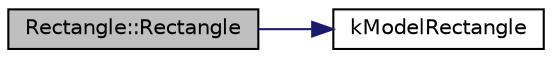 digraph "Rectangle::Rectangle"
{
  edge [fontname="Helvetica",fontsize="10",labelfontname="Helvetica",labelfontsize="10"];
  node [fontname="Helvetica",fontsize="10",shape=record];
  rankdir="LR";
  Node0 [label="Rectangle::Rectangle",height=0.2,width=0.4,color="black", fillcolor="grey75", style="filled", fontcolor="black"];
  Node0 -> Node1 [color="midnightblue",fontsize="10",style="solid",fontname="Helvetica"];
  Node1 [label="kModelRectangle",height=0.2,width=0.4,color="black", fillcolor="white", style="filled",URL="$_rectangle_8hh.html#a2f24431abd125a688bf8ac55980c76a5"];
}

